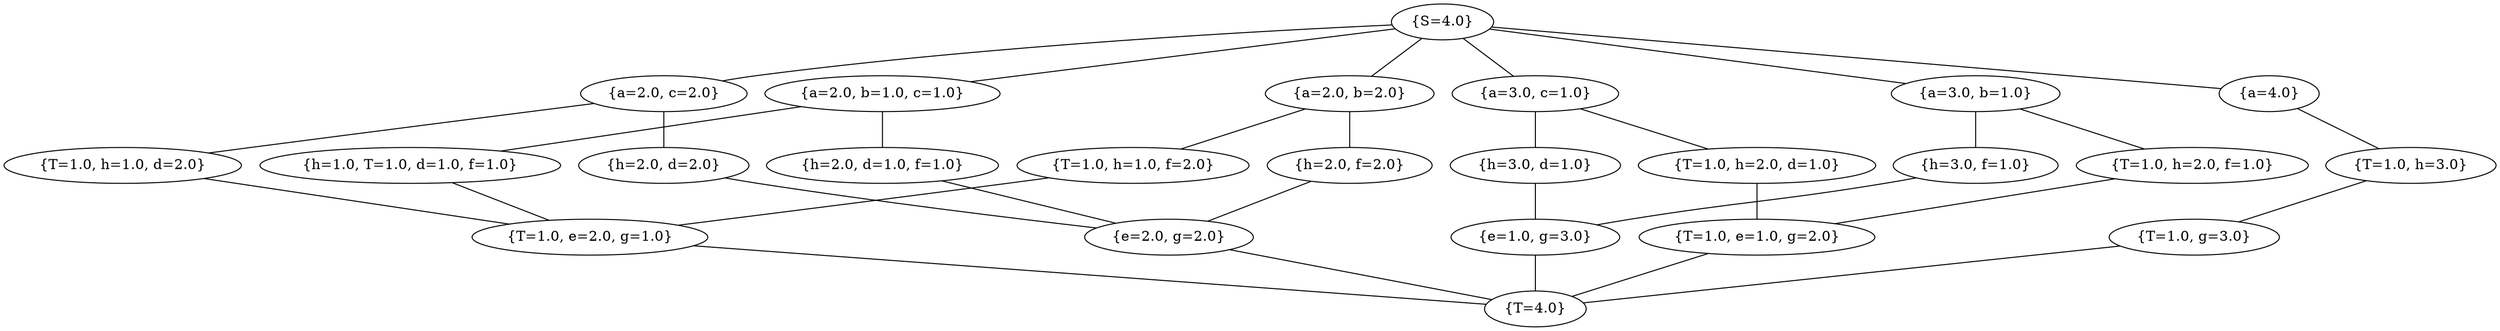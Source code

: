 graph {
	"{S=4.0}" ["ui.label"="{S=4.0}"];
	"{a=2.0, c=2.0}" ["ui.label"="{a=2.0, c=2.0}"];
	"{T=1.0, h=1.0, d=2.0}" ["ui.label"="{T=1.0, h=1.0, d=2.0}"];
	"{T=1.0, e=2.0, g=1.0}" ["ui.label"="{T=1.0, e=2.0, g=1.0}"];
	"{T=4.0}" ["ui.label"="{T=4.0}"];
	"{a=2.0, b=1.0, c=1.0}" ["ui.label"="{a=2.0, b=1.0, c=1.0}"];
	"{h=1.0, T=1.0, d=1.0, f=1.0}" ["ui.label"="{h=1.0, T=1.0, d=1.0, f=1.0}"];
	"{a=2.0, b=2.0}" ["ui.label"="{a=2.0, b=2.0}"];
	"{T=1.0, h=1.0, f=2.0}" ["ui.label"="{T=1.0, h=1.0, f=2.0}"];
	"{h=2.0, d=2.0}" ["ui.label"="{h=2.0, d=2.0}"];
	"{e=2.0, g=2.0}" ["ui.label"="{e=2.0, g=2.0}"];
	"{h=2.0, d=1.0, f=1.0}" ["ui.label"="{h=2.0, d=1.0, f=1.0}"];
	"{h=2.0, f=2.0}" ["ui.label"="{h=2.0, f=2.0}"];
	"{a=3.0, c=1.0}" ["ui.label"="{a=3.0, c=1.0}"];
	"{T=1.0, h=2.0, d=1.0}" ["ui.label"="{T=1.0, h=2.0, d=1.0}"];
	"{T=1.0, e=1.0, g=2.0}" ["ui.label"="{T=1.0, e=1.0, g=2.0}"];
	"{a=3.0, b=1.0}" ["ui.label"="{a=3.0, b=1.0}"];
	"{T=1.0, h=2.0, f=1.0}" ["ui.label"="{T=1.0, h=2.0, f=1.0}"];
	"{h=3.0, d=1.0}" ["ui.label"="{h=3.0, d=1.0}"];
	"{e=1.0, g=3.0}" ["ui.label"="{e=1.0, g=3.0}"];
	"{h=3.0, f=1.0}" ["ui.label"="{h=3.0, f=1.0}"];
	"{a=4.0}" ["ui.label"="{a=4.0}"];
	"{T=1.0, h=3.0}" ["ui.label"="{T=1.0, h=3.0}"];
	"{T=1.0, g=3.0}" ["ui.label"="{T=1.0, g=3.0}"];
	"{S=4.0}" -- "{a=2.0, c=2.0}" ;
	"{a=2.0, c=2.0}" -- "{T=1.0, h=1.0, d=2.0}" ;
	"{T=1.0, h=1.0, d=2.0}" -- "{T=1.0, e=2.0, g=1.0}" ;
	"{T=1.0, e=2.0, g=1.0}" -- "{T=4.0}" ;
	"{S=4.0}" -- "{a=2.0, b=1.0, c=1.0}" ;
	"{a=2.0, b=1.0, c=1.0}" -- "{h=1.0, T=1.0, d=1.0, f=1.0}" ;
	"{h=1.0, T=1.0, d=1.0, f=1.0}" -- "{T=1.0, e=2.0, g=1.0}" ;
	"{S=4.0}" -- "{a=2.0, b=2.0}" ;
	"{a=2.0, b=2.0}" -- "{T=1.0, h=1.0, f=2.0}" ;
	"{T=1.0, h=1.0, f=2.0}" -- "{T=1.0, e=2.0, g=1.0}" ;
	"{a=2.0, c=2.0}" -- "{h=2.0, d=2.0}" ;
	"{h=2.0, d=2.0}" -- "{e=2.0, g=2.0}" ;
	"{e=2.0, g=2.0}" -- "{T=4.0}" ;
	"{a=2.0, b=1.0, c=1.0}" -- "{h=2.0, d=1.0, f=1.0}" ;
	"{h=2.0, d=1.0, f=1.0}" -- "{e=2.0, g=2.0}" ;
	"{a=2.0, b=2.0}" -- "{h=2.0, f=2.0}" ;
	"{h=2.0, f=2.0}" -- "{e=2.0, g=2.0}" ;
	"{S=4.0}" -- "{a=3.0, c=1.0}" ;
	"{a=3.0, c=1.0}" -- "{T=1.0, h=2.0, d=1.0}" ;
	"{T=1.0, h=2.0, d=1.0}" -- "{T=1.0, e=1.0, g=2.0}" ;
	"{T=1.0, e=1.0, g=2.0}" -- "{T=4.0}" ;
	"{S=4.0}" -- "{a=3.0, b=1.0}" ;
	"{a=3.0, b=1.0}" -- "{T=1.0, h=2.0, f=1.0}" ;
	"{T=1.0, h=2.0, f=1.0}" -- "{T=1.0, e=1.0, g=2.0}" ;
	"{a=3.0, c=1.0}" -- "{h=3.0, d=1.0}" ;
	"{h=3.0, d=1.0}" -- "{e=1.0, g=3.0}" ;
	"{e=1.0, g=3.0}" -- "{T=4.0}" ;
	"{a=3.0, b=1.0}" -- "{h=3.0, f=1.0}" ;
	"{h=3.0, f=1.0}" -- "{e=1.0, g=3.0}" ;
	"{S=4.0}" -- "{a=4.0}" ;
	"{a=4.0}" -- "{T=1.0, h=3.0}" ;
	"{T=1.0, h=3.0}" -- "{T=1.0, g=3.0}" ;
	"{T=1.0, g=3.0}" -- "{T=4.0}" ;
}
